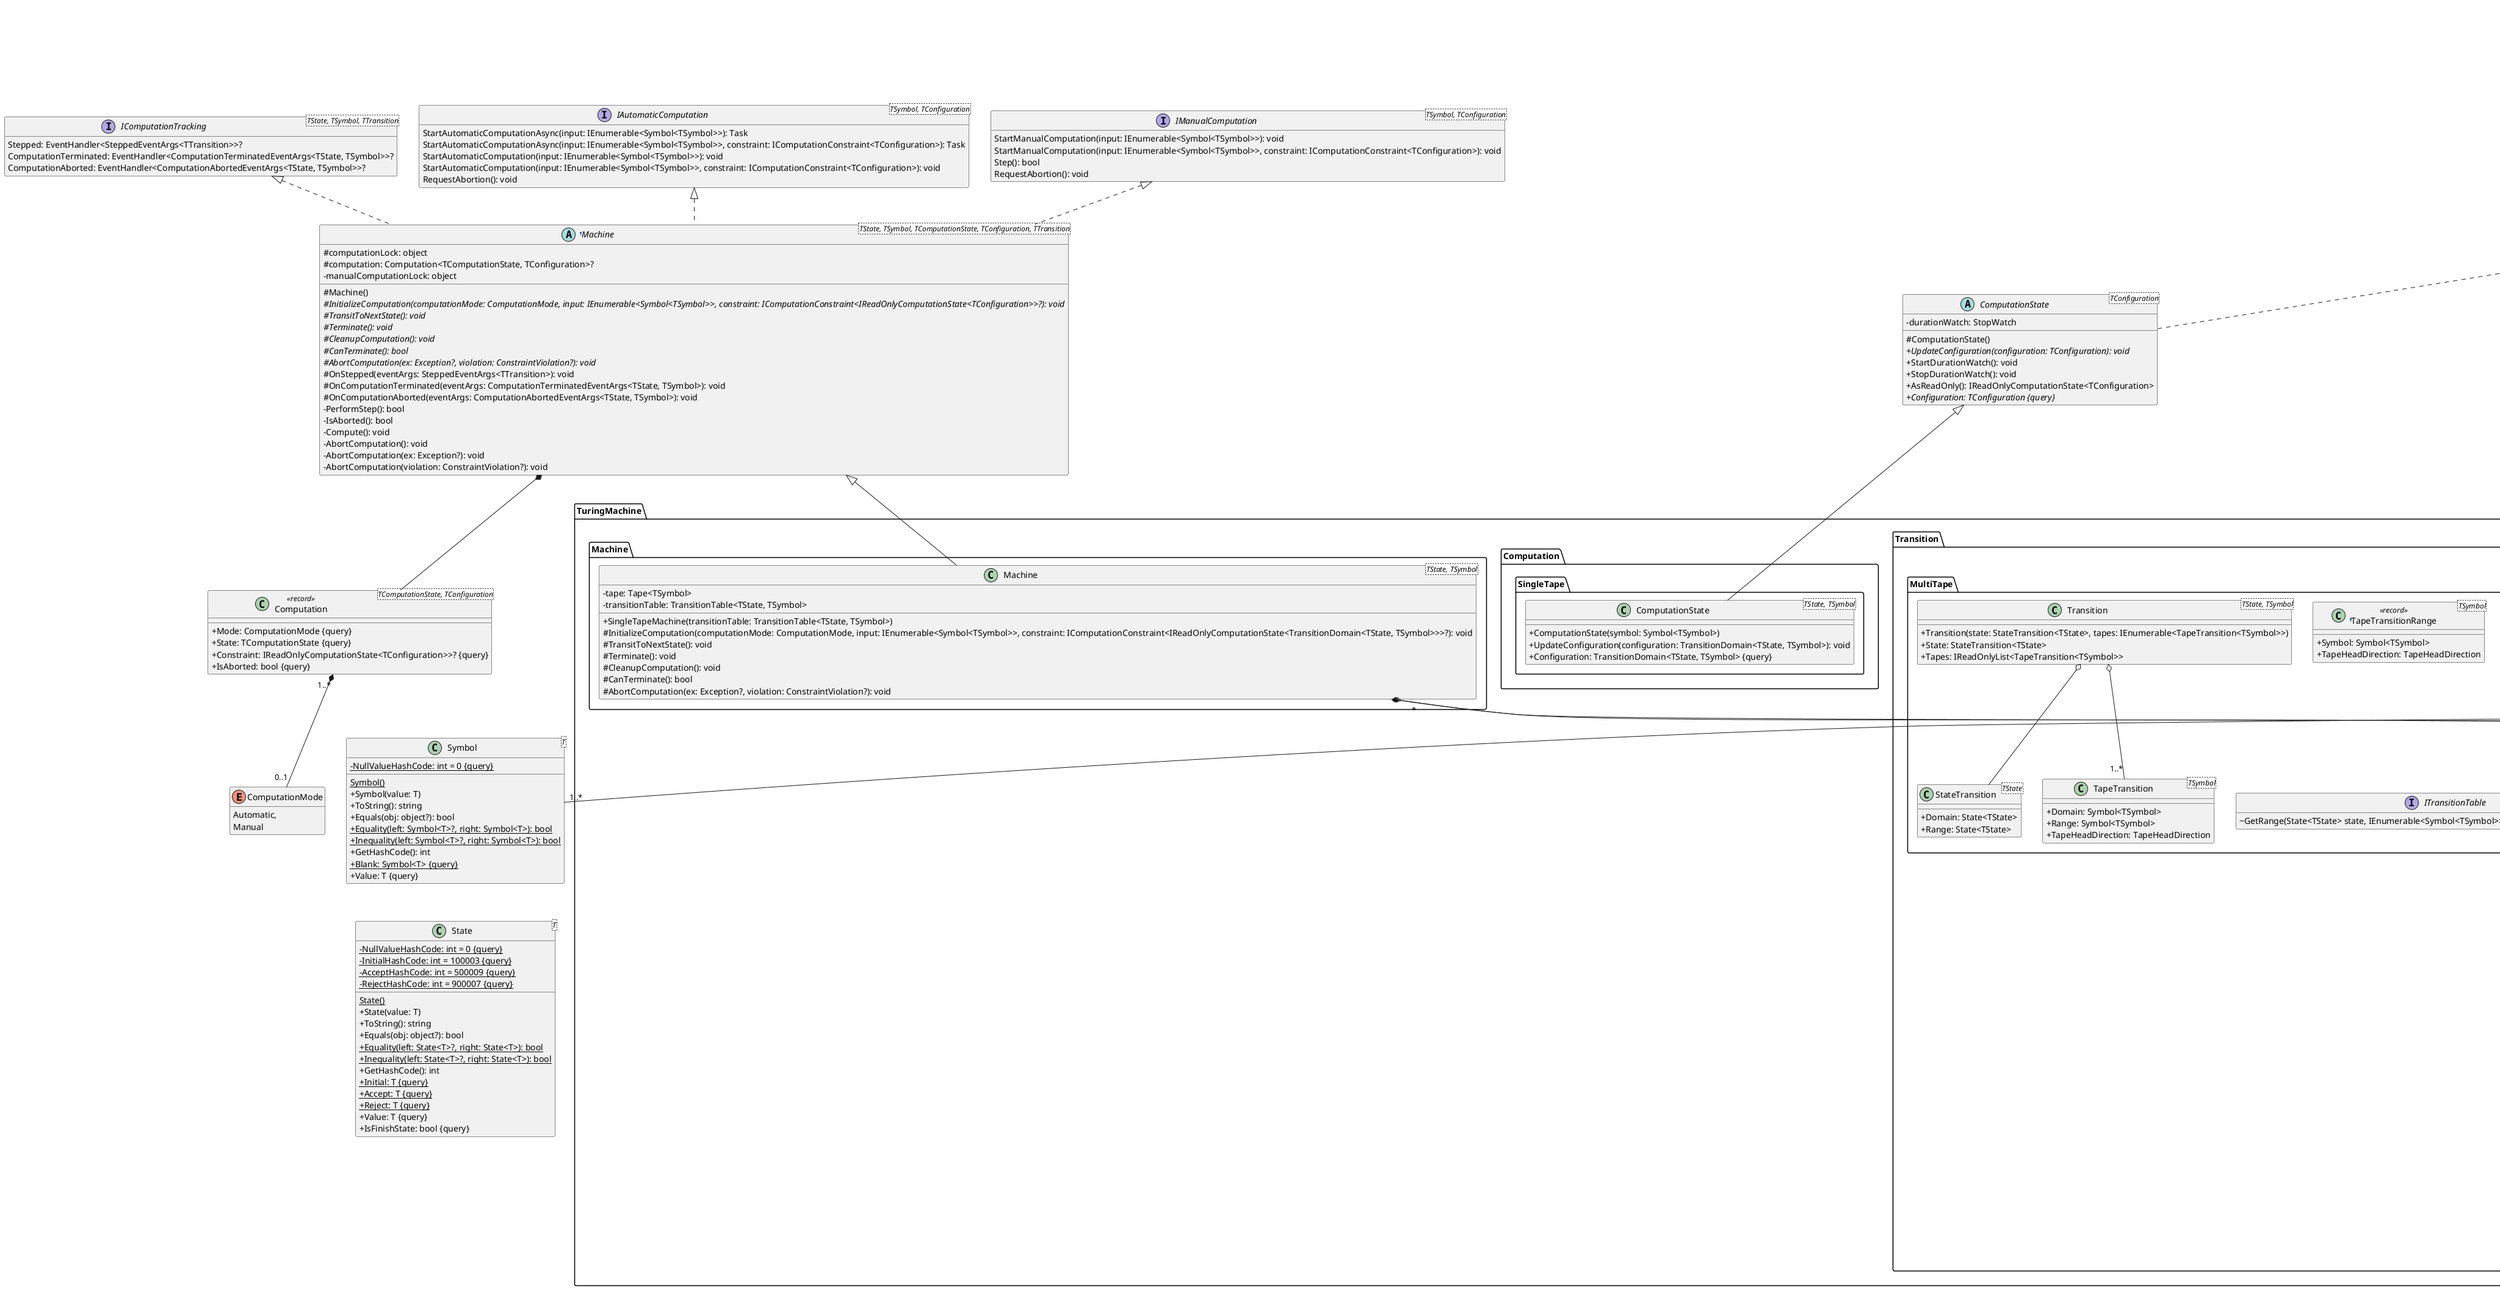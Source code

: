 @startuml classes
hide interface empty members
hide enum empty members
skinparam ClassAttributeIconSize 0

class "Symbol<T>" as Symbol {
    -{static} NullValueHashCode: int = 0 {query}    
    {static} Symbol()
    +Symbol(value: T)
    +ToString(): string
    +Equals(obj: object?): bool
    +{static} Equality(left: Symbol<T>?, right: Symbol<T>): bool
    +{static} Inequality(left: Symbol<T>?, right: Symbol<T>): bool
    +GetHashCode(): int
    +{method} {static} Blank: Symbol<T> {query}
    +{method} Value: T {query}
}

class "State<T>" as State {
    -{static} NullValueHashCode: int = 0 {query}
    -{static} InitialHashCode: int = 100003 {query}
    -{static} AcceptHashCode: int = 500009 {query}
    -{static} RejectHashCode: int = 900007 {query}
    {static} State()
    +State(value: T)
    +ToString(): string
    +Equals(obj: object?): bool
    +{static} Equality(left: State<T>?, right: State<T>): bool
    +{static} Inequality(left: State<T>?, right: State<T>): bool
    +GetHashCode(): int
    +{method} {static} Initial: T {query}
    +{method} {static} Accept: T {query}
    +{method} {static} Reject: T {query}
    +{method} Value: T {query}
    +{method} IsFinishState: bool {query}
}

Symbol -[hidden]- State

enum TapeHeadDirection {
    Stay
    Left
    Right
}

class "Tape<T>" as Tape {
    -symbols: LinkedList<Symbol<T>>
    -head: LinkedListNode<Symbol<T>>
    +Tape()
    +Tape(symbols: IEnumerable<Symbol<T>>)
    +MoveHeadInDirection(direction: TapeHeadDirection): Symbol<T>
    +Clear(): void
    +{method} CurrentSymbol: Symbol<T> {query}
    -MoveHeadToTheLeft(): Symbol<T>
    -MoveHeadToTheRight(): Symbol<T>
}

Tape "*" o-left- "1..*" Symbol
interface "IEnumerable<T>" as IEnumerable
IEnumerable <|.. Tape
Tape ..> TapeHeadDirection

namespace TuringMachine.Transition.SingleTape {
    class "TransitionDomain<TState, TSymbol>" as TransitionDomain << record >> {
        +{method} State: State<TState> {query}
        +{method} Symbol: Symbol<TSymbol> {query}
        +Implicit(state: TState, value: TSymbol): TransitionDomain<TState, TSymbol>
        +Implicit(state: State<TState>, symbol: Symbol<TSymbol>): TransitionDomain<TState, TSymbol>
    }

    class "TransitionRange<TState, TSymbol>" as TransitionRange << record >> {
        +{method} HeadDirection: TapeHeadDirection {query}
        +Implicit(state: TState, value: TSymbol, headDirection: TapeHeadDirection): TransitionRange<TState, TSymbol>
        +Implicit(state: State<TState>, symbol: Symbol<TSymbol>, headDirection: TapeHeadDirection): TransitionRange<TState, TSymbol>
    }

    class "Transition<TState, TSymbol>" as Transition << record >> {
        +{method} Domain: TransitionDomain<TState, TSymbol> {query}
        +{method} Range: TransitionRange<TState, TSymbol> {query}
        +Implicit(domain: TransitionDomain<TState, TSymbol>, range: TransitionRange<TState, TSymbol>): Transition<TState, TSymbol>
    }

    class "TransitionTable<TState, TSymbol>" as TransitionTable {
        -transitions: ReadOnlyDictionary<TState, TSymbol>
        +TransitionTable(transitions: IEnumerable<Transition<TState, TSymbol>>)
        ~[](TransitionDomain<TState, TSymbol> domain): TransitionRange
    }

    class "TransitionCollectionValidator<TState, TSymbol>" as TransitionCollectionValidator {
        +Validate(transitions: IEnumerable<Transition<TState, TSymbol>>): void
        -CheckDuplications(transitions: IEnumerable<Transition<TState, TSymbol>>): void
        -CheckDeterminism(transitions: IEnumerable<Transition<TState, TSymbol>>): void
        -CheckStates(transitions: IEnumerable<Transition<TState, TSymbol>>): void
        -CheckStateOfDomain(transition: Transition<TState, TSymbol>): void
        -CheckStateOfRange(transition: Transition<TState, TSymbol>): void
    }
}

class "Computation<TComputationState, TConfiguration>" as Computation <<record>> {
    +{method} Mode: ComputationMode {query}
    +{method} State: TComputationState {query}
    +{method} Constraint: IReadOnlyComputationState<TConfiguration>>? {query}
    +{method} IsAborted: bool {query}
}

interface "IAutomaticComputation<TSymbol, TConfiguration>" as IAutomaticComputation {
    StartAutomaticComputationAsync(input: IEnumerable<Symbol<TSymbol>>): Task
    StartAutomaticComputationAsync(input: IEnumerable<Symbol<TSymbol>>, constraint: IComputationConstraint<TConfiguration>): Task
    StartAutomaticComputation(input: IEnumerable<Symbol<TSymbol>>): void
    StartAutomaticComputation(input: IEnumerable<Symbol<TSymbol>>, constraint: IComputationConstraint<TConfiguration>): void
    RequestAbortion(): void
}

interface "IManualComputation<TSymbol, TConfiguration>" as IManualComputation {
    StartManualComputation(input: IEnumerable<Symbol<TSymbol>>): void
    StartManualComputation(input: IEnumerable<Symbol<TSymbol>>, constraint: IComputationConstraint<TConfiguration>): void
    Step(): bool
    RequestAbortion(): void
}

interface "IComputationTracking<TState, TSymbol, TTransition>" as IComputationTracking {
    Stepped: EventHandler<SteppedEventArgs<TTransition>>?
    ComputationTerminated: EventHandler<ComputationTerminatedEventArgs<TState, TSymbol>>?
    ComputationAborted: EventHandler<ComputationAbortedEventArgs<TState, TSymbol>>?
}

abstract class ComputationStateChangedEventArgs {
    +{method} StepCount: int {query}
    +{method} Duration: TimeSpan {query}
}

class "SteppedEventArgs<TTransition>" as SteppedEventArgs {
    +{method} Transition: TTransition {query}
}

class "ComputationTerminatedEventArgs<TState, TSymbol>" as ComputationTerminatedEventArgs {
    +{method} State: TState {query}
    +{method} RawResult: IReadOnlyList<Symbol<TSymbol>> {query}
    +TrimResult(): IEnumerable<Symbol<TSymbol>> 
}

class "ComputationAbortedEventArgs<TState, TSymbol>" as ComputationAbortedEventArgs {
    +{method} Exception: Exception? {query}
    +{method} ConstraintViolation: ConstraintViolation? {query}
}

enum ComputationMode {
    Automatic,
    Manual
}

~abstract class "Machine<TState, TSymbol, TComputationState, TConfiguration, TTransition>" as Machine {
    #computationLock: object
    #computation: Computation<TComputationState, TConfiguration>?
    -manualComputationLock: object
    #Machine()
    #{abstract} InitializeComputation(computationMode: ComputationMode, input: IEnumerable<Symbol<TSymbol>>, constraint: IComputationConstraint<IReadOnlyComputationState<TConfiguration>>?): void
    #{abstract} TransitToNextState(): void
    #{abstract} Terminate(): void
    #{abstract} CleanupComputation(): void
    #{abstract} CanTerminate(): bool
    #{abstract} AbortComputation(ex: Exception?, violation: ConstraintViolation?): void
    #OnStepped(eventArgs: SteppedEventArgs<TTransition>): void
    #OnComputationTerminated(eventArgs: ComputationTerminatedEventArgs<TState, TSymbol>): void
    #OnComputationAborted(eventArgs: ComputationAbortedEventArgs<TState, TSymbol>): void
    -PerformStep(): bool
    -IsAborted(): bool
    -Compute(): void
    -AbortComputation(): void
    -AbortComputation(ex: Exception?): void
    -AbortComputation(violation: ConstraintViolation?): void
    
}

namespace TuringMachine.Machine {
    class "Machine<TState, TSymbol>" as Machine {
        -tape: Tape<TSymbol>
        -transitionTable: TransitionTable<TState, TSymbol>
        +SingleTapeMachine(transitionTable: TransitionTable<TState, TSymbol>)
        #InitializeComputation(computationMode: ComputationMode, input: IEnumerable<Symbol<TSymbol>>, constraint: IComputationConstraint<IReadOnlyComputationState<TransitionDomain<TState, TSymbol>>>?): void
        #TransitToNextState(): void
        #Terminate(): void
        #CleanupComputation(): void
        #CanTerminate(): bool
        #AbortComputation(ex: Exception?, violation: ConstraintViolation?): void
    }
}

interface IReadOnlyComputationState {
    {method} StepCount: int {query}
    {method} Duration: TimeSpan {query}
}

interface "IReadOnlyComputationState<TConfiguration>" as IReadOnlyComputationStateWithTStateAndTConfiguration {
    {method} Configuration: TConfiguration {query}
}

abstract class "ComputationState<TConfiguration>" as ComputationState {
    -durationWatch: StopWatch
    #ComputationState()
    +{abstract} UpdateConfiguration(configuration: TConfiguration): void
    +StartDurationWatch(): void
    +StopDurationWatch(): void
    +AsReadOnly(): IReadOnlyComputationState<TConfiguration>
    +{abstract}{method} Configuration: TConfiguration {query}
}

~class "ReadOnlyComputationState<TConfiguration>" as ReadOnlyComputationState {
    -computationState: IReadOnlyComputationState<TConfiguration>
    +ReadOnlyComputationState(computationState: IReadOnlyComputationState<TConfiguration>)
}

namespace TuringMachine.Computation.SingleTape {
    class "ComputationState<TState, TSymbol>" as ComputationState {
        +ComputationState(symbol: Symbol<TSymbol>)
        +UpdateConfiguration(configuration: TransitionDomain<TState, TSymbol>): void
        +{method} Configuration: TransitionDomain<TState, TSymbol> {query}
    }
}

IReadOnlyComputationState <|-- IReadOnlyComputationStateWithTStateAndTConfiguration
IReadOnlyComputationStateWithTStateAndTConfiguration <|.. ComputationState
ComputationState <|-- TuringMachine.Computation.SingleTape.ComputationState
ReadOnlyComputationState o-up- IReadOnlyComputationStateWithTStateAndTConfiguration

interface "IComputationConstraint<TConfiguration>" as IComputationConstraint {
    Enforce(IReadOnlyComputationState<TConfiguration> computationState): ConstraintViolation?
}

class StepLimitConstraint {
    -stepLimit: int
    +StepLimitConstraint(stepLimit: int)
}

class TimeLimitConstraint {
    -timeLimit: TimeSpan
    +TimeLimitConstraint(timeout: TimeSpan)
}

class MultiConstraint {
    -constraints: IReadOnlyCollection<IComputationConstraint<IReadOnlyComputationState>>
    +MultiConstraint(constraints: IEnumerable<IComputationConstraint<IReadOnlyComputationState>>)
}

TuringMachine.Transition.SingleTape.TransitionDomain <|-- TuringMachine.Transition.SingleTape.TransitionRange
TuringMachine.Transition.SingleTape.Transition "*" o-- "1" TuringMachine.Transition.SingleTape.TransitionDomain
TuringMachine.Transition.SingleTape.Transition "*" o-- "1" TuringMachine.Transition.SingleTape.TransitionRange
TuringMachine.Transition.SingleTape.TransitionTable "*" o-- "1..*" TuringMachine.Transition.SingleTape.TransitionDomain
TuringMachine.Transition.SingleTape.TransitionTable "*" o-- "1..*" TuringMachine.Transition.SingleTape.TransitionRange
TuringMachine.Transition.SingleTape.TransitionTable -up-> "Validate()" TuringMachine.Transition.SingleTape.TransitionCollectionValidator
Tape -[hidden]right- TuringMachine.Transition.SingleTape.Transition

ComputationStateChangedEventArgs <|-- SteppedEventArgs
ComputationStateChangedEventArgs <|-- ComputationTerminatedEventArgs
ComputationTerminatedEventArgs <|-- ComputationAbortedEventArgs

IAutomaticComputation <|.. Machine
IManualComputation <|.. Machine
IComputationTracking <|.. Machine
Machine *-- Computation
TuringMachine.Machine.Machine *-- Tape
TuringMachine.Machine.Machine "*" o-- "1" TuringMachine.Transition.SingleTape.TransitionTable
Machine <|-- TuringMachine.Machine.Machine
Computation "1..*" *-- "0..1" ComputationMode   

IComputationConstraint <|.. StepLimitConstraint
IComputationConstraint <|.. TimeLimitConstraint
IComputationConstraint <|.. MultiConstraint
IReadOnlyComputationState <.. IComputationConstraint : parameter

MultiConstraint -[hidden]down- ConstraintViolation

class ConstraintViolation << record >> {
    +{method} Reason: string
}

class StepLimitViolation << record >> {
    +{method} StepLimit: int
}

class TimeLimitViolation << record >> {
    +{method} TimeLimit: TimeSpan
}

class MultiViolation << record >> {
    +{method} Violations: IEnumerable<Violation>
}

ConstraintViolation <|-- CancellationViolation
ConstraintViolation <|-- StepLimitViolation
ConstraintViolation <|-- TimeLimitViolation
ConstraintViolation <|-- MultiViolation

namespace TuringMachine.Transition.MultiTape {
    class "StateTransition<TState>" as StateTransition {
        +{method} Domain: State<TState>
        +{method} Range: State<TState>
    }

    class "TapeTransition<TSymbol>" as TapeTransition {
        +{method} Domain: Symbol<TSymbol>
        +{method} Range: Symbol<TSymbol>
        +{method} TapeHeadDirection: TapeHeadDirection
    }

    class "Transition<TState, TSymbol>" as Transition {
        +Transition(state: StateTransition<TState>, tapes: IEnumerable<TapeTransition<TSymbol>>)
        +{method} State: StateTransition<TState>
        +{method} Tapes: IReadOnlyList<TapeTransition<TSymbol>>
    }   

    ~class "TapeTransitionRange<TSymbol>" as TapeTransitionRange << record >> {
        +{method} Symbol: Symbol<TSymbol>
        +{method} TapeHeadDirection: TapeHeadDirection
    }

    ~class "TransitionRange<TState, TSymbol>" as TransitionRange {
        +TransitionRange(state: State<TState>, tapes: IEnumerable<TapeTransitionRange<TSymbol>>)
        +{method} State: State<TState>
        +{method} Tapes: IReadOnlyList<TapeTransitionRange<TSymbol>>
    }

    interface "ITransitionTable<TState, TSymbol>" as ITransitionTable {
        ~GetRange(State<TState> state, IEnumerable<Symbol<TSymbol>> tapeSymbols): TransitionRange<TState, TSymbol>
    }

    TuringMachine.Transition.MultiTape.Transition o-- TuringMachine.Transition.MultiTape.StateTransition
    TuringMachine.Transition.MultiTape.Transition o-- "1..*" TuringMachine.Transition.MultiTape.TapeTransition
}

@enduml